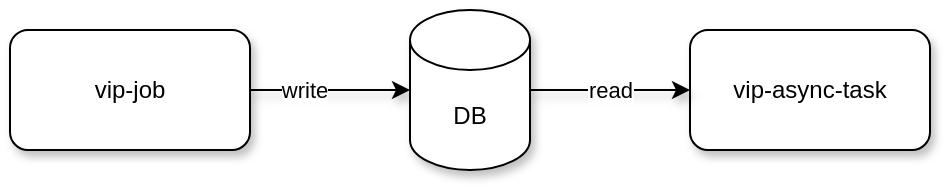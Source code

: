 <mxfile version="14.1.8" type="github" pages="5">
  <diagram id="H9qWl8LRJetYy7X6ohde" name="Page-1">
    <mxGraphModel dx="1249" dy="520" grid="1" gridSize="10" guides="1" tooltips="1" connect="1" arrows="1" fold="1" page="1" pageScale="1" pageWidth="827" pageHeight="1169" math="0" shadow="0">
      <root>
        <mxCell id="i_S6I2KGw48YoNG-3xre-0" />
        <mxCell id="i_S6I2KGw48YoNG-3xre-1" parent="i_S6I2KGw48YoNG-3xre-0" />
        <mxCell id="i_S6I2KGw48YoNG-3xre-2" value="" style="edgeStyle=orthogonalEdgeStyle;rounded=0;orthogonalLoop=1;jettySize=auto;html=1;shadow=1;" edge="1" parent="i_S6I2KGw48YoNG-3xre-1" source="i_S6I2KGw48YoNG-3xre-4" target="i_S6I2KGw48YoNG-3xre-7">
          <mxGeometry relative="1" as="geometry" />
        </mxCell>
        <mxCell id="i_S6I2KGw48YoNG-3xre-3" value="write" style="edgeLabel;html=1;align=center;verticalAlign=middle;resizable=0;points=[];shadow=1;" vertex="1" connectable="0" parent="i_S6I2KGw48YoNG-3xre-2">
          <mxGeometry x="-0.339" relative="1" as="geometry">
            <mxPoint as="offset" />
          </mxGeometry>
        </mxCell>
        <mxCell id="i_S6I2KGw48YoNG-3xre-4" value="vip-job" style="rounded=1;whiteSpace=wrap;html=1;shadow=1;" vertex="1" parent="i_S6I2KGw48YoNG-3xre-1">
          <mxGeometry x="60" y="200" width="120" height="60" as="geometry" />
        </mxCell>
        <mxCell id="i_S6I2KGw48YoNG-3xre-5" value="vip-async-task" style="rounded=1;whiteSpace=wrap;html=1;shadow=1;" vertex="1" parent="i_S6I2KGw48YoNG-3xre-1">
          <mxGeometry x="400" y="200" width="120" height="60" as="geometry" />
        </mxCell>
        <mxCell id="i_S6I2KGw48YoNG-3xre-6" value="read" style="edgeStyle=orthogonalEdgeStyle;rounded=0;orthogonalLoop=1;jettySize=auto;html=1;shadow=1;" edge="1" parent="i_S6I2KGw48YoNG-3xre-1" source="i_S6I2KGw48YoNG-3xre-7" target="i_S6I2KGw48YoNG-3xre-5">
          <mxGeometry relative="1" as="geometry" />
        </mxCell>
        <mxCell id="i_S6I2KGw48YoNG-3xre-7" value="DB" style="shape=cylinder3;whiteSpace=wrap;html=1;boundedLbl=1;backgroundOutline=1;size=15;shadow=1;" vertex="1" parent="i_S6I2KGw48YoNG-3xre-1">
          <mxGeometry x="260" y="190" width="60" height="80" as="geometry" />
        </mxCell>
      </root>
    </mxGraphModel>
  </diagram>
  <diagram id="C5RBs43oDa-KdzZeNtuy" name="Page-2">
    <mxGraphModel dx="1249" dy="520" grid="1" gridSize="10" guides="1" tooltips="1" connect="1" arrows="1" fold="1" page="1" pageScale="1" pageWidth="827" pageHeight="1169" math="0" shadow="0">
      <root>
        <mxCell id="WIyWlLk6GJQsqaUBKTNV-0" />
        <mxCell id="WIyWlLk6GJQsqaUBKTNV-1" parent="WIyWlLk6GJQsqaUBKTNV-0" />
        <mxCell id="_gw4T7FBcAF71q5ikxwi-28" value="" style="rounded=0;whiteSpace=wrap;html=1;shadow=1;" vertex="1" parent="WIyWlLk6GJQsqaUBKTNV-1">
          <mxGeometry x="330" y="410" width="120" height="60" as="geometry" />
        </mxCell>
        <mxCell id="_gw4T7FBcAF71q5ikxwi-25" value="" style="shape=parallelogram;perimeter=parallelogramPerimeter;whiteSpace=wrap;html=1;fixedSize=1;shadow=1;" vertex="1" parent="WIyWlLk6GJQsqaUBKTNV-1">
          <mxGeometry x="330" y="100" width="120" height="60" as="geometry" />
        </mxCell>
        <mxCell id="_gw4T7FBcAF71q5ikxwi-18" style="edgeStyle=orthogonalEdgeStyle;rounded=0;orthogonalLoop=1;jettySize=auto;html=1;entryX=0.5;entryY=0;entryDx=0;entryDy=0;entryPerimeter=0;exitX=0.5;exitY=1;exitDx=0;exitDy=0;shadow=1;" edge="1" parent="WIyWlLk6GJQsqaUBKTNV-1" source="_gw4T7FBcAF71q5ikxwi-13" target="_gw4T7FBcAF71q5ikxwi-15">
          <mxGeometry relative="1" as="geometry" />
        </mxCell>
        <mxCell id="_gw4T7FBcAF71q5ikxwi-29" value="produce" style="edgeLabel;html=1;align=center;verticalAlign=middle;resizable=0;points=[];shadow=1;" vertex="1" connectable="0" parent="_gw4T7FBcAF71q5ikxwi-18">
          <mxGeometry x="-0.265" y="-1" relative="1" as="geometry">
            <mxPoint as="offset" />
          </mxGeometry>
        </mxCell>
        <mxCell id="PSVRd-ZREU_d1xW748J7-1" style="edgeStyle=orthogonalEdgeStyle;rounded=0;orthogonalLoop=1;jettySize=auto;html=1;entryX=0;entryY=0.5;entryDx=0;entryDy=0;entryPerimeter=0;shadow=1;" edge="1" parent="WIyWlLk6GJQsqaUBKTNV-1" source="_gw4T7FBcAF71q5ikxwi-13" target="PSVRd-ZREU_d1xW748J7-0">
          <mxGeometry relative="1" as="geometry" />
        </mxCell>
        <mxCell id="PSVRd-ZREU_d1xW748J7-2" value="read config" style="edgeLabel;html=1;align=center;verticalAlign=middle;resizable=0;points=[];shadow=1;" vertex="1" connectable="0" parent="PSVRd-ZREU_d1xW748J7-1">
          <mxGeometry x="0.236" y="-3" relative="1" as="geometry">
            <mxPoint as="offset" />
          </mxGeometry>
        </mxCell>
        <mxCell id="_gw4T7FBcAF71q5ikxwi-13" value="AutoRenewJob" style="shape=parallelogram;perimeter=parallelogramPerimeter;whiteSpace=wrap;html=1;fixedSize=1;shadow=1;" vertex="1" parent="WIyWlLk6GJQsqaUBKTNV-1">
          <mxGeometry x="350" y="120" width="120" height="60" as="geometry" />
        </mxCell>
        <mxCell id="_gw4T7FBcAF71q5ikxwi-23" value="consume" style="edgeStyle=orthogonalEdgeStyle;rounded=0;orthogonalLoop=1;jettySize=auto;html=1;exitX=0.5;exitY=1;exitDx=0;exitDy=0;exitPerimeter=0;entryX=0.5;entryY=0;entryDx=0;entryDy=0;shadow=1;" edge="1" parent="WIyWlLk6GJQsqaUBKTNV-1" source="_gw4T7FBcAF71q5ikxwi-15" target="_gw4T7FBcAF71q5ikxwi-27">
          <mxGeometry relative="1" as="geometry">
            <mxPoint x="410" y="390.0" as="targetPoint" />
          </mxGeometry>
        </mxCell>
        <mxCell id="_gw4T7FBcAF71q5ikxwi-15" value="RMQ" style="shape=cylinder3;whiteSpace=wrap;html=1;boundedLbl=1;backgroundOutline=1;size=15;shadow=1;" vertex="1" parent="WIyWlLk6GJQsqaUBKTNV-1">
          <mxGeometry x="360" y="250" width="100" height="80" as="geometry" />
        </mxCell>
        <mxCell id="_gw4T7FBcAF71q5ikxwi-22" value="message&lt;br&gt;{id、type、data}" style="shape=document;whiteSpace=wrap;html=1;boundedLbl=1;shadow=1;" vertex="1" parent="WIyWlLk6GJQsqaUBKTNV-1">
          <mxGeometry x="140" y="250" width="140" height="80" as="geometry" />
        </mxCell>
        <mxCell id="PSVRd-ZREU_d1xW748J7-3" style="edgeStyle=orthogonalEdgeStyle;rounded=0;orthogonalLoop=1;jettySize=auto;html=1;entryX=0.5;entryY=1;entryDx=0;entryDy=0;entryPerimeter=0;shadow=1;" edge="1" parent="WIyWlLk6GJQsqaUBKTNV-1" source="_gw4T7FBcAF71q5ikxwi-27" target="PSVRd-ZREU_d1xW748J7-0">
          <mxGeometry relative="1" as="geometry" />
        </mxCell>
        <mxCell id="_gw4T7FBcAF71q5ikxwi-27" value="&lt;span&gt;AutoRenewConsumer&lt;/span&gt;" style="rounded=0;whiteSpace=wrap;html=1;shadow=1;" vertex="1" parent="WIyWlLk6GJQsqaUBKTNV-1">
          <mxGeometry x="350" y="390" width="120" height="60" as="geometry" />
        </mxCell>
        <mxCell id="PSVRd-ZREU_d1xW748J7-0" value="DB" style="shape=cylinder3;whiteSpace=wrap;html=1;boundedLbl=1;backgroundOutline=1;size=15;shadow=1;" vertex="1" parent="WIyWlLk6GJQsqaUBKTNV-1">
          <mxGeometry x="580" y="110" width="60" height="80" as="geometry" />
        </mxCell>
      </root>
    </mxGraphModel>
  </diagram>
  <diagram id="yagzf1TnHyN9wyIHIooJ" name="Page-3">
    <mxGraphModel dx="1499" dy="624" grid="1" gridSize="10" guides="1" tooltips="1" connect="1" arrows="1" fold="1" page="1" pageScale="1" pageWidth="827" pageHeight="1169" math="0" shadow="0">
      <root>
        <mxCell id="FEUMVkMEu-WrFCvZQM4a-0" />
        <mxCell id="FEUMVkMEu-WrFCvZQM4a-1" parent="FEUMVkMEu-WrFCvZQM4a-0" />
        <mxCell id="I2ShjsBsBodH7ehsXeIA-2" value="" style="edgeStyle=orthogonalEdgeStyle;rounded=0;orthogonalLoop=1;jettySize=auto;html=1;entryX=0.5;entryY=0;entryDx=0;entryDy=0;shadow=1;" edge="1" parent="FEUMVkMEu-WrFCvZQM4a-1" source="I2ShjsBsBodH7ehsXeIA-0" target="DK0cdMqG_rclkaFEUeQZ-0">
          <mxGeometry relative="1" as="geometry" />
        </mxCell>
        <mxCell id="I2ShjsBsBodH7ehsXeIA-0" value="start" style="strokeWidth=2;html=1;shape=mxgraph.flowchart.start_1;whiteSpace=wrap;shadow=1;" vertex="1" parent="FEUMVkMEu-WrFCvZQM4a-1">
          <mxGeometry x="631" y="77" width="72" height="30" as="geometry" />
        </mxCell>
        <mxCell id="41rbAn2SMDF2DWt5zt-J-13" style="edgeStyle=orthogonalEdgeStyle;rounded=0;orthogonalLoop=1;jettySize=auto;html=1;entryX=0;entryY=0.75;entryDx=0;entryDy=0;fontSize=12;fontColor=#000000;exitX=0.5;exitY=1;exitDx=0;exitDy=0;shadow=1;" edge="1" parent="FEUMVkMEu-WrFCvZQM4a-1" source="LK3eZ1tqnNF5GHP6GT8g-4" target="DK0cdMqG_rclkaFEUeQZ-10">
          <mxGeometry relative="1" as="geometry" />
        </mxCell>
        <mxCell id="41rbAn2SMDF2DWt5zt-J-16" value="next_renew_time + 1d" style="edgeLabel;html=1;align=center;verticalAlign=middle;resizable=0;points=[];fontSize=12;fontColor=#000000;" vertex="1" connectable="0" parent="41rbAn2SMDF2DWt5zt-J-13">
          <mxGeometry x="0.431" relative="1" as="geometry">
            <mxPoint as="offset" />
          </mxGeometry>
        </mxCell>
        <mxCell id="LK3eZ1tqnNF5GHP6GT8g-4" value="免费订单" style="whiteSpace=wrap;html=1;strokeWidth=1;shadow=1;" vertex="1" parent="FEUMVkMEu-WrFCvZQM4a-1">
          <mxGeometry x="10" y="430" width="120" height="60" as="geometry" />
        </mxCell>
        <mxCell id="LK3eZ1tqnNF5GHP6GT8g-9" value="宽限期" style="edgeStyle=orthogonalEdgeStyle;rounded=0;orthogonalLoop=1;jettySize=auto;html=1;exitX=0;exitY=0.5;exitDx=0;exitDy=0;entryX=0.5;entryY=0;entryDx=0;entryDy=0;shadow=1;" edge="1" parent="FEUMVkMEu-WrFCvZQM4a-1" source="DK0cdMqG_rclkaFEUeQZ-1" target="41rbAn2SMDF2DWt5zt-J-3">
          <mxGeometry relative="1" as="geometry">
            <mxPoint x="180" y="270" as="targetPoint" />
          </mxGeometry>
        </mxCell>
        <mxCell id="LK3eZ1tqnNF5GHP6GT8g-12" value="无效" style="edgeStyle=orthogonalEdgeStyle;rounded=0;orthogonalLoop=1;jettySize=auto;html=1;exitX=0.5;exitY=1;exitDx=0;exitDy=0;entryX=0.5;entryY=0;entryDx=0;entryDy=0;shadow=1;" edge="1" parent="FEUMVkMEu-WrFCvZQM4a-1" source="DK0cdMqG_rclkaFEUeQZ-1" target="DK0cdMqG_rclkaFEUeQZ-8">
          <mxGeometry relative="1" as="geometry">
            <mxPoint x="580" y="290" as="sourcePoint" />
          </mxGeometry>
        </mxCell>
        <mxCell id="LK3eZ1tqnNF5GHP6GT8g-15" style="edgeStyle=orthogonalEdgeStyle;rounded=0;orthogonalLoop=1;jettySize=auto;html=1;entryX=1;entryY=0.5;entryDx=0;entryDy=0;exitX=0.5;exitY=1;exitDx=0;exitDy=0;shadow=1;" edge="1" parent="FEUMVkMEu-WrFCvZQM4a-1" source="LK3eZ1tqnNF5GHP6GT8g-11" target="DK0cdMqG_rclkaFEUeQZ-10">
          <mxGeometry relative="1" as="geometry" />
        </mxCell>
        <mxCell id="41rbAn2SMDF2DWt5zt-J-15" value="next_renew_time + 1m" style="edgeLabel;html=1;align=center;verticalAlign=middle;resizable=0;points=[];fontSize=12;fontColor=#000000;" vertex="1" connectable="0" parent="LK3eZ1tqnNF5GHP6GT8g-15">
          <mxGeometry x="0.084" y="1" relative="1" as="geometry">
            <mxPoint x="14.67" y="-51" as="offset" />
          </mxGeometry>
        </mxCell>
        <mxCell id="LK3eZ1tqnNF5GHP6GT8g-11" value="代扣订单" style="whiteSpace=wrap;html=1;shadow=1;" vertex="1" parent="FEUMVkMEu-WrFCvZQM4a-1">
          <mxGeometry x="500" y="430" width="120" height="60" as="geometry" />
        </mxCell>
        <mxCell id="LK3eZ1tqnNF5GHP6GT8g-16" value="end" style="ellipse;whiteSpace=wrap;html=1;strokeWidth=2;shadow=1;" vertex="1" parent="FEUMVkMEu-WrFCvZQM4a-1">
          <mxGeometry x="632" y="680" width="70" height="27.5" as="geometry" />
        </mxCell>
        <mxCell id="LK3eZ1tqnNF5GHP6GT8g-18" value="" style="endArrow=none;dashed=1;html=1;exitX=1;exitY=0.5;exitDx=0;exitDy=0;entryX=0;entryY=0.5;entryDx=0;entryDy=0;" edge="1" parent="FEUMVkMEu-WrFCvZQM4a-1" target="LK3eZ1tqnNF5GHP6GT8g-19">
          <mxGeometry width="50" height="50" relative="1" as="geometry">
            <mxPoint x="245" y="160" as="sourcePoint" />
            <mxPoint x="380" y="160" as="targetPoint" />
          </mxGeometry>
        </mxCell>
        <mxCell id="LK3eZ1tqnNF5GHP6GT8g-21" value="" style="edgeStyle=orthogonalEdgeStyle;rounded=0;orthogonalLoop=1;jettySize=auto;html=1;" edge="1" parent="FEUMVkMEu-WrFCvZQM4a-1" target="LK3eZ1tqnNF5GHP6GT8g-20">
          <mxGeometry relative="1" as="geometry">
            <mxPoint x="500" y="190" as="sourcePoint" />
          </mxGeometry>
        </mxCell>
        <mxCell id="LK3eZ1tqnNF5GHP6GT8g-23" value="" style="edgeStyle=orthogonalEdgeStyle;rounded=0;orthogonalLoop=1;jettySize=auto;html=1;" edge="1" parent="FEUMVkMEu-WrFCvZQM4a-1" target="LK3eZ1tqnNF5GHP6GT8g-22">
          <mxGeometry relative="1" as="geometry">
            <mxPoint x="500" y="290" as="sourcePoint" />
          </mxGeometry>
        </mxCell>
        <mxCell id="DK0cdMqG_rclkaFEUeQZ-2" value="否" style="edgeStyle=orthogonalEdgeStyle;rounded=0;orthogonalLoop=1;jettySize=auto;html=1;shadow=1;" edge="1" parent="FEUMVkMEu-WrFCvZQM4a-1" source="DK0cdMqG_rclkaFEUeQZ-0" target="DK0cdMqG_rclkaFEUeQZ-1">
          <mxGeometry relative="1" as="geometry" />
        </mxCell>
        <mxCell id="DK0cdMqG_rclkaFEUeQZ-5" value="是" style="edgeStyle=orthogonalEdgeStyle;rounded=0;orthogonalLoop=1;jettySize=auto;html=1;shadow=1;" edge="1" parent="FEUMVkMEu-WrFCvZQM4a-1" source="DK0cdMqG_rclkaFEUeQZ-0" target="LK3eZ1tqnNF5GHP6GT8g-16">
          <mxGeometry relative="1" as="geometry" />
        </mxCell>
        <mxCell id="DK0cdMqG_rclkaFEUeQZ-0" value="重复续费？" style="rhombus;whiteSpace=wrap;html=1;shadow=1;" vertex="1" parent="FEUMVkMEu-WrFCvZQM4a-1">
          <mxGeometry x="627" y="140" width="80" height="80" as="geometry" />
        </mxCell>
        <mxCell id="DK0cdMqG_rclkaFEUeQZ-4" value="有效" style="edgeStyle=orthogonalEdgeStyle;rounded=0;orthogonalLoop=1;jettySize=auto;html=1;entryX=0.5;entryY=0;entryDx=0;entryDy=0;shadow=1;" edge="1" parent="FEUMVkMEu-WrFCvZQM4a-1" source="DK0cdMqG_rclkaFEUeQZ-1" target="LK3eZ1tqnNF5GHP6GT8g-11">
          <mxGeometry relative="1" as="geometry">
            <mxPoint x="250" y="440" as="targetPoint" />
          </mxGeometry>
        </mxCell>
        <mxCell id="DK0cdMqG_rclkaFEUeQZ-1" value="合作方续费状态" style="rhombus;whiteSpace=wrap;html=1;shadow=1;" vertex="1" parent="FEUMVkMEu-WrFCvZQM4a-1">
          <mxGeometry x="340" y="230" width="80" height="80" as="geometry" />
        </mxCell>
        <mxCell id="41rbAn2SMDF2DWt5zt-J-2" value="renew_status=0" style="edgeStyle=orthogonalEdgeStyle;rounded=0;orthogonalLoop=1;jettySize=auto;html=1;entryX=0.5;entryY=0;entryDx=0;entryDy=0;fontSize=12;fontColor=#000000;exitX=0.5;exitY=1;exitDx=0;exitDy=0;shadow=1;" edge="1" parent="FEUMVkMEu-WrFCvZQM4a-1" source="DK0cdMqG_rclkaFEUeQZ-8" target="DK0cdMqG_rclkaFEUeQZ-10">
          <mxGeometry relative="1" as="geometry" />
        </mxCell>
        <mxCell id="DK0cdMqG_rclkaFEUeQZ-8" value="同步取消续费" style="rounded=0;whiteSpace=wrap;html=1;shadow=1;" vertex="1" parent="FEUMVkMEu-WrFCvZQM4a-1">
          <mxGeometry x="320" y="430" width="120" height="60" as="geometry" />
        </mxCell>
        <mxCell id="41rbAn2SMDF2DWt5zt-J-1" style="edgeStyle=orthogonalEdgeStyle;rounded=0;orthogonalLoop=1;jettySize=auto;html=1;fontSize=12;fontColor=#000000;entryX=0;entryY=0.5;entryDx=0;entryDy=0;exitX=0.5;exitY=1;exitDx=0;exitDy=0;shadow=1;" edge="1" parent="FEUMVkMEu-WrFCvZQM4a-1" source="DK0cdMqG_rclkaFEUeQZ-10" target="LK3eZ1tqnNF5GHP6GT8g-16">
          <mxGeometry relative="1" as="geometry">
            <mxPoint x="630" y="493.75" as="targetPoint" />
          </mxGeometry>
        </mxCell>
        <mxCell id="DK0cdMqG_rclkaFEUeQZ-10" value="更新用户续费信息" style="whiteSpace=wrap;html=1;shadow=1;" vertex="1" parent="FEUMVkMEu-WrFCvZQM4a-1">
          <mxGeometry x="320" y="570" width="120" height="60" as="geometry" />
        </mxCell>
        <mxCell id="41rbAn2SMDF2DWt5zt-J-4" style="edgeStyle=orthogonalEdgeStyle;rounded=0;orthogonalLoop=1;jettySize=auto;html=1;entryX=0.5;entryY=0;entryDx=0;entryDy=0;fontSize=12;fontColor=#000000;shadow=1;" edge="1" parent="FEUMVkMEu-WrFCvZQM4a-1" source="41rbAn2SMDF2DWt5zt-J-3" target="LK3eZ1tqnNF5GHP6GT8g-4">
          <mxGeometry relative="1" as="geometry" />
        </mxCell>
        <mxCell id="41rbAn2SMDF2DWt5zt-J-5" value="否" style="edgeLabel;html=1;align=center;verticalAlign=middle;resizable=0;points=[];fontSize=12;fontColor=#000000;shadow=1;" vertex="1" connectable="0" parent="41rbAn2SMDF2DWt5zt-J-4">
          <mxGeometry x="-0.25" y="1" relative="1" as="geometry">
            <mxPoint as="offset" />
          </mxGeometry>
        </mxCell>
        <mxCell id="41rbAn2SMDF2DWt5zt-J-14" value="是" style="edgeStyle=orthogonalEdgeStyle;rounded=0;orthogonalLoop=1;jettySize=auto;html=1;entryX=0.5;entryY=0;entryDx=0;entryDy=0;shadow=1;fontSize=12;fontColor=#000000;" edge="1" parent="FEUMVkMEu-WrFCvZQM4a-1" source="41rbAn2SMDF2DWt5zt-J-3" target="41rbAn2SMDF2DWt5zt-J-9">
          <mxGeometry relative="1" as="geometry" />
        </mxCell>
        <mxCell id="41rbAn2SMDF2DWt5zt-J-3" value="是否生成宽限期订单" style="rhombus;whiteSpace=wrap;html=1;strokeWidth=1;fontSize=12;fontColor=#000000;align=center;shadow=1;" vertex="1" parent="FEUMVkMEu-WrFCvZQM4a-1">
          <mxGeometry x="190" y="300" width="80" height="80" as="geometry" />
        </mxCell>
        <mxCell id="41rbAn2SMDF2DWt5zt-J-10" value="是" style="edgeStyle=orthogonalEdgeStyle;rounded=0;orthogonalLoop=1;jettySize=auto;html=1;exitX=1;exitY=0.5;exitDx=0;exitDy=0;entryX=0;entryY=0.5;entryDx=0;entryDy=0;fontSize=12;fontColor=#000000;shadow=1;" edge="1" parent="FEUMVkMEu-WrFCvZQM4a-1" source="41rbAn2SMDF2DWt5zt-J-9" target="DK0cdMqG_rclkaFEUeQZ-8">
          <mxGeometry relative="1" as="geometry" />
        </mxCell>
        <mxCell id="41rbAn2SMDF2DWt5zt-J-18" style="edgeStyle=orthogonalEdgeStyle;rounded=0;orthogonalLoop=1;jettySize=auto;html=1;exitX=0.5;exitY=1;exitDx=0;exitDy=0;entryX=0;entryY=0.25;entryDx=0;entryDy=0;shadow=1;fontSize=12;fontColor=#000000;" edge="1" parent="FEUMVkMEu-WrFCvZQM4a-1" source="41rbAn2SMDF2DWt5zt-J-9" target="DK0cdMqG_rclkaFEUeQZ-10">
          <mxGeometry relative="1" as="geometry" />
        </mxCell>
        <mxCell id="41rbAn2SMDF2DWt5zt-J-19" value="否&lt;br&gt;next_renew_time + 1d" style="edgeLabel;html=1;align=center;verticalAlign=middle;resizable=0;points=[];fontSize=12;fontColor=#000000;" vertex="1" connectable="0" parent="41rbAn2SMDF2DWt5zt-J-18">
          <mxGeometry x="-0.246" y="1" relative="1" as="geometry">
            <mxPoint x="-1" y="-16" as="offset" />
          </mxGeometry>
        </mxCell>
        <mxCell id="41rbAn2SMDF2DWt5zt-J-9" value="是否超过宽限期" style="rhombus;whiteSpace=wrap;html=1;strokeWidth=1;fontSize=12;fontColor=#000000;align=center;shadow=1;" vertex="1" parent="FEUMVkMEu-WrFCvZQM4a-1">
          <mxGeometry x="190" y="420" width="80" height="80" as="geometry" />
        </mxCell>
      </root>
    </mxGraphModel>
  </diagram>
  <diagram id="qdo-rfmgq2RUTje42Gof" name="Page-4">
    <mxGraphModel dx="1499" dy="637" grid="1" gridSize="10" guides="1" tooltips="1" connect="1" arrows="1" fold="1" page="1" pageScale="1" pageWidth="827" pageHeight="1169" math="0" shadow="0">
      <root>
        <mxCell id="52ajsv6EbfJxp2okRp4H-0" />
        <mxCell id="52ajsv6EbfJxp2okRp4H-1" parent="52ajsv6EbfJxp2okRp4H-0" />
        <mxCell id="xL3EzoIv5fenH6En8Fnc-5" value="" style="endArrow=none;dashed=1;html=1;" edge="1" parent="52ajsv6EbfJxp2okRp4H-1">
          <mxGeometry width="50" height="50" relative="1" as="geometry">
            <mxPoint x="200" y="159.67" as="sourcePoint" />
            <mxPoint x="580" y="160" as="targetPoint" />
          </mxGeometry>
        </mxCell>
        <mxCell id="66jTGVulMH6QejAeEHAw-0" value="合作方" style="rounded=0;whiteSpace=wrap;html=1;strokeWidth=1;" vertex="1" parent="52ajsv6EbfJxp2okRp4H-1">
          <mxGeometry x="357.0" y="40" width="66" height="240" as="geometry" />
        </mxCell>
        <mxCell id="66jTGVulMH6QejAeEHAw-1" value="" style="shape=flexArrow;endArrow=classic;html=1;" edge="1" parent="52ajsv6EbfJxp2okRp4H-1">
          <mxGeometry width="50" height="50" relative="1" as="geometry">
            <mxPoint x="247.0" y="100" as="sourcePoint" />
            <mxPoint x="357.0" y="100" as="targetPoint" />
          </mxGeometry>
        </mxCell>
        <mxCell id="66jTGVulMH6QejAeEHAw-2" value="renew&lt;br&gt;job" style="edgeLabel;html=1;align=center;verticalAlign=middle;resizable=0;points=[];" vertex="1" connectable="0" parent="66jTGVulMH6QejAeEHAw-1">
          <mxGeometry x="0.333" y="-2" relative="1" as="geometry">
            <mxPoint x="-23.33" y="-2" as="offset" />
          </mxGeometry>
        </mxCell>
        <mxCell id="66jTGVulMH6QejAeEHAw-3" value="" style="shape=flexArrow;endArrow=classic;html=1;" edge="1" parent="52ajsv6EbfJxp2okRp4H-1">
          <mxGeometry width="50" height="50" relative="1" as="geometry">
            <mxPoint x="247.0" y="220" as="sourcePoint" />
            <mxPoint x="357.0" y="220" as="targetPoint" />
          </mxGeometry>
        </mxCell>
        <mxCell id="66jTGVulMH6QejAeEHAw-4" value="check&lt;br&gt;job" style="edgeLabel;html=1;align=center;verticalAlign=middle;resizable=0;points=[];" vertex="1" connectable="0" parent="66jTGVulMH6QejAeEHAw-3">
          <mxGeometry x="0.333" y="-2" relative="1" as="geometry">
            <mxPoint x="-23.33" y="-2" as="offset" />
          </mxGeometry>
        </mxCell>
        <mxCell id="xL3EzoIv5fenH6En8Fnc-0" value="" style="shape=flexArrow;endArrow=classic;html=1;" edge="1" parent="52ajsv6EbfJxp2okRp4H-1">
          <mxGeometry width="50" height="50" relative="1" as="geometry">
            <mxPoint x="423.0" y="100" as="sourcePoint" />
            <mxPoint x="533" y="100" as="targetPoint" />
          </mxGeometry>
        </mxCell>
        <mxCell id="xL3EzoIv5fenH6En8Fnc-1" value="权益续订&lt;br&gt;or&lt;br&gt;取消续费" style="edgeLabel;html=1;align=center;verticalAlign=middle;resizable=0;points=[];" vertex="1" connectable="0" parent="xL3EzoIv5fenH6En8Fnc-0">
          <mxGeometry x="0.333" y="-2" relative="1" as="geometry">
            <mxPoint x="-23.33" as="offset" />
          </mxGeometry>
        </mxCell>
        <mxCell id="xL3EzoIv5fenH6En8Fnc-2" value="" style="shape=flexArrow;endArrow=classic;html=1;" edge="1" parent="52ajsv6EbfJxp2okRp4H-1">
          <mxGeometry width="50" height="50" relative="1" as="geometry">
            <mxPoint x="423.0" y="220" as="sourcePoint" />
            <mxPoint x="533" y="220" as="targetPoint" />
          </mxGeometry>
        </mxCell>
        <mxCell id="xL3EzoIv5fenH6En8Fnc-3" value="取消续费&lt;br&gt;and&lt;br&gt;回收权益" style="edgeLabel;html=1;align=center;verticalAlign=middle;resizable=0;points=[];" vertex="1" connectable="0" parent="xL3EzoIv5fenH6En8Fnc-2">
          <mxGeometry x="0.333" y="-2" relative="1" as="geometry">
            <mxPoint x="-23.33" as="offset" />
          </mxGeometry>
        </mxCell>
        <mxCell id="WRqOJJl0GwS2E_yZ-0y_-0" value="" style="shape=flexArrow;endArrow=classic;html=1;" edge="1" parent="52ajsv6EbfJxp2okRp4H-1">
          <mxGeometry width="50" height="50" relative="1" as="geometry">
            <mxPoint x="90" y="470.85" as="sourcePoint" />
            <mxPoint x="810" y="471.25" as="targetPoint" />
          </mxGeometry>
        </mxCell>
        <mxCell id="WRqOJJl0GwS2E_yZ-0y_-1" value="" style="shape=flexArrow;endArrow=classic;html=1;" edge="1" parent="52ajsv6EbfJxp2okRp4H-1">
          <mxGeometry width="50" height="50" relative="1" as="geometry">
            <mxPoint x="90" y="574.1" as="sourcePoint" />
            <mxPoint x="810" y="574.5" as="targetPoint" />
          </mxGeometry>
        </mxCell>
        <mxCell id="WRqOJJl0GwS2E_yZ-0y_-2" value="爱奇艺" style="text;html=1;strokeColor=none;fillColor=none;align=center;verticalAlign=middle;whiteSpace=wrap;rounded=0;" vertex="1" parent="52ajsv6EbfJxp2okRp4H-1">
          <mxGeometry x="30" y="461.25" width="40" height="20" as="geometry" />
        </mxCell>
        <mxCell id="WRqOJJl0GwS2E_yZ-0y_-3" value="合作方" style="text;html=1;strokeColor=none;fillColor=none;align=center;verticalAlign=middle;whiteSpace=wrap;rounded=0;" vertex="1" parent="52ajsv6EbfJxp2okRp4H-1">
          <mxGeometry x="30" y="564.5" width="40" height="20" as="geometry" />
        </mxCell>
        <mxCell id="WRqOJJl0GwS2E_yZ-0y_-5" value="" style="endArrow=classic;html=1;dashed=1;" edge="1" parent="52ajsv6EbfJxp2okRp4H-1">
          <mxGeometry width="50" height="50" relative="1" as="geometry">
            <mxPoint x="130" y="560" as="sourcePoint" />
            <mxPoint x="130" y="481.25" as="targetPoint" />
          </mxGeometry>
        </mxCell>
        <mxCell id="WRqOJJl0GwS2E_yZ-0y_-6" value="&lt;span style=&quot;font-size: 12px ; background-color: rgb(248 , 249 , 250)&quot;&gt;2021.3.1&lt;br&gt;开通自动续费&lt;/span&gt;" style="edgeLabel;html=1;align=center;verticalAlign=middle;resizable=0;points=[];" vertex="1" connectable="0" parent="WRqOJJl0GwS2E_yZ-0y_-5">
          <mxGeometry x="0.153" y="2" relative="1" as="geometry">
            <mxPoint y="5.6" as="offset" />
          </mxGeometry>
        </mxCell>
        <mxCell id="WRqOJJl0GwS2E_yZ-0y_-7" value="" style="endArrow=classic;html=1;dashed=1;" edge="1" parent="52ajsv6EbfJxp2okRp4H-1">
          <mxGeometry width="50" height="50" relative="1" as="geometry">
            <mxPoint x="371" y="481.25" as="sourcePoint" />
            <mxPoint x="371" y="560" as="targetPoint" />
          </mxGeometry>
        </mxCell>
        <mxCell id="WRqOJJl0GwS2E_yZ-0y_-8" value="&lt;span style=&quot;font-size: 12px ; background-color: rgb(248 , 249 , 250)&quot;&gt;3.31&lt;br&gt;&lt;/span&gt;" style="edgeLabel;html=1;align=center;verticalAlign=middle;resizable=0;points=[];" vertex="1" connectable="0" parent="WRqOJJl0GwS2E_yZ-0y_-7">
          <mxGeometry x="0.153" y="2" relative="1" as="geometry">
            <mxPoint as="offset" />
          </mxGeometry>
        </mxCell>
        <mxCell id="WRqOJJl0GwS2E_yZ-0y_-9" value="&lt;font style=&quot;font-size: 12px&quot;&gt;&lt;b&gt;说明：&lt;/b&gt;&lt;br style=&quot;font-size: 11px&quot;&gt;合作方需在到期前1+n天返回有效、无效、宽限期3种状态，&lt;br&gt;&lt;br style=&quot;font-size: 11px&quot;&gt;1）有效，直接续费，权益顺延（4.1~5.1），并在4.30继续同步&lt;br&gt;&lt;br style=&quot;font-size: 11px&quot;&gt;2）无效，取消续费，权益在4.1终止&lt;br&gt;&lt;br style=&quot;font-size: 11px&quot;&gt;3）宽限期，权益顺延n天（可配置），并在第二天继续重试，宽限期期间若返回有效，则顺延权益（4.n~5.n）；若返回无效，则取消续费，权益在4.n终止；若返回宽限期，继续第二天重试&lt;br&gt;&lt;br&gt;合作方B会在到期前1+n天返回有效、无效2种状态，&lt;br&gt;&lt;br&gt;&lt;/font&gt;" style="text;html=1;strokeColor=none;fillColor=none;align=left;verticalAlign=top;whiteSpace=wrap;rounded=0;fontColor=#EA6B66;" vertex="1" parent="52ajsv6EbfJxp2okRp4H-1">
          <mxGeometry x="160" y="600" width="440" height="240" as="geometry" />
        </mxCell>
        <mxCell id="WRqOJJl0GwS2E_yZ-0y_-10" value="" style="endArrow=classic;html=1;dashed=1;" edge="1" parent="52ajsv6EbfJxp2okRp4H-1">
          <mxGeometry width="50" height="50" relative="1" as="geometry">
            <mxPoint x="410" y="481.25" as="sourcePoint" />
            <mxPoint x="410" y="560" as="targetPoint" />
          </mxGeometry>
        </mxCell>
        <mxCell id="WRqOJJl0GwS2E_yZ-0y_-11" value="4.1" style="edgeLabel;html=1;align=center;verticalAlign=middle;resizable=0;points=[];" vertex="1" connectable="0" parent="WRqOJJl0GwS2E_yZ-0y_-10">
          <mxGeometry x="0.153" y="2" relative="1" as="geometry">
            <mxPoint as="offset" />
          </mxGeometry>
        </mxCell>
        <mxCell id="WRqOJJl0GwS2E_yZ-0y_-12" value="" style="endArrow=classic;html=1;dashed=1;" edge="1" parent="52ajsv6EbfJxp2okRp4H-1">
          <mxGeometry width="50" height="50" relative="1" as="geometry">
            <mxPoint x="450" y="481.25" as="sourcePoint" />
            <mxPoint x="450" y="560" as="targetPoint" />
          </mxGeometry>
        </mxCell>
        <mxCell id="WRqOJJl0GwS2E_yZ-0y_-13" value="&lt;span style=&quot;font-size: 12px ; background-color: rgb(248 , 249 , 250)&quot;&gt;4.2&lt;br&gt;&lt;/span&gt;" style="edgeLabel;html=1;align=center;verticalAlign=middle;resizable=0;points=[];" vertex="1" connectable="0" parent="WRqOJJl0GwS2E_yZ-0y_-12">
          <mxGeometry x="0.153" y="2" relative="1" as="geometry">
            <mxPoint as="offset" />
          </mxGeometry>
        </mxCell>
        <mxCell id="WRqOJJl0GwS2E_yZ-0y_-14" value="" style="endArrow=classic;html=1;dashed=1;" edge="1" parent="52ajsv6EbfJxp2okRp4H-1">
          <mxGeometry width="50" height="50" relative="1" as="geometry">
            <mxPoint x="490" y="481.25" as="sourcePoint" />
            <mxPoint x="490" y="560" as="targetPoint" />
          </mxGeometry>
        </mxCell>
        <mxCell id="WRqOJJl0GwS2E_yZ-0y_-15" value="&lt;span style=&quot;font-size: 12px ; background-color: rgb(248 , 249 , 250)&quot;&gt;4.3&lt;br&gt;&lt;/span&gt;" style="edgeLabel;html=1;align=center;verticalAlign=middle;resizable=0;points=[];" vertex="1" connectable="0" parent="WRqOJJl0GwS2E_yZ-0y_-14">
          <mxGeometry x="0.153" y="2" relative="1" as="geometry">
            <mxPoint as="offset" />
          </mxGeometry>
        </mxCell>
        <mxCell id="WRqOJJl0GwS2E_yZ-0y_-16" value="" style="endArrow=classic;html=1;dashed=1;" edge="1" parent="52ajsv6EbfJxp2okRp4H-1">
          <mxGeometry width="50" height="50" relative="1" as="geometry">
            <mxPoint x="530" y="481.25" as="sourcePoint" />
            <mxPoint x="530" y="560" as="targetPoint" />
          </mxGeometry>
        </mxCell>
        <mxCell id="WRqOJJl0GwS2E_yZ-0y_-17" value="&lt;span style=&quot;font-size: 12px ; background-color: rgb(248 , 249 , 250)&quot;&gt;4.4&lt;br&gt;&lt;/span&gt;" style="edgeLabel;html=1;align=center;verticalAlign=middle;resizable=0;points=[];" vertex="1" connectable="0" parent="WRqOJJl0GwS2E_yZ-0y_-16">
          <mxGeometry x="0.153" y="2" relative="1" as="geometry">
            <mxPoint as="offset" />
          </mxGeometry>
        </mxCell>
        <mxCell id="WRqOJJl0GwS2E_yZ-0y_-18" value="" style="shape=curlyBracket;whiteSpace=wrap;html=1;rounded=1;strokeWidth=1;fontColor=#EA6B66;align=left;rotation=90;" vertex="1" parent="52ajsv6EbfJxp2okRp4H-1">
          <mxGeometry x="256.25" y="310" width="20" height="272.5" as="geometry" />
        </mxCell>
        <mxCell id="WRqOJJl0GwS2E_yZ-0y_-19" value="" style="shape=curlyBracket;whiteSpace=wrap;html=1;rounded=1;strokeWidth=1;fontColor=#EA6B66;align=left;rotation=90;" vertex="1" parent="52ajsv6EbfJxp2okRp4H-1">
          <mxGeometry x="454.38" y="385.63" width="20" height="121.25" as="geometry" />
        </mxCell>
        <mxCell id="WRqOJJl0GwS2E_yZ-0y_-20" value="" style="shape=curlyBracket;whiteSpace=wrap;html=1;rounded=1;strokeWidth=1;fontColor=#EA6B66;align=left;rotation=90;" vertex="1" parent="52ajsv6EbfJxp2okRp4H-1">
          <mxGeometry x="638.92" y="322.35" width="20" height="247.82" as="geometry" />
        </mxCell>
        <mxCell id="WRqOJJl0GwS2E_yZ-0y_-21" value="" style="endArrow=classic;html=1;dashed=1;" edge="1" parent="52ajsv6EbfJxp2okRp4H-1">
          <mxGeometry width="50" height="50" relative="1" as="geometry">
            <mxPoint x="770" y="481.25" as="sourcePoint" />
            <mxPoint x="770" y="560" as="targetPoint" />
          </mxGeometry>
        </mxCell>
        <mxCell id="WRqOJJl0GwS2E_yZ-0y_-22" value="&lt;span style=&quot;font-size: 12px ; background-color: rgb(248 , 249 , 250)&quot;&gt;5.4&lt;br&gt;&lt;/span&gt;" style="edgeLabel;html=1;align=center;verticalAlign=middle;resizable=0;points=[];" vertex="1" connectable="0" parent="WRqOJJl0GwS2E_yZ-0y_-21">
          <mxGeometry x="0.153" y="2" relative="1" as="geometry">
            <mxPoint as="offset" />
          </mxGeometry>
        </mxCell>
        <mxCell id="WRqOJJl0GwS2E_yZ-0y_-23" value="签约3.1~4.1" style="text;html=1;strokeColor=none;fillColor=none;align=center;verticalAlign=middle;whiteSpace=wrap;rounded=0;" vertex="1" parent="52ajsv6EbfJxp2okRp4H-1">
          <mxGeometry x="223.13" y="411.25" width="86.25" height="20" as="geometry" />
        </mxCell>
        <mxCell id="WRqOJJl0GwS2E_yZ-0y_-24" value="宽限期4.1~4.4" style="text;html=1;strokeColor=none;fillColor=none;align=center;verticalAlign=middle;whiteSpace=wrap;rounded=0;" vertex="1" parent="52ajsv6EbfJxp2okRp4H-1">
          <mxGeometry x="421.26" y="411.25" width="86.25" height="20" as="geometry" />
        </mxCell>
        <mxCell id="WRqOJJl0GwS2E_yZ-0y_-25" value="续费4.4~5.4" style="text;html=1;strokeColor=none;fillColor=none;align=center;verticalAlign=middle;whiteSpace=wrap;rounded=0;" vertex="1" parent="52ajsv6EbfJxp2okRp4H-1">
          <mxGeometry x="605.8" y="411.25" width="86.25" height="20" as="geometry" />
        </mxCell>
      </root>
    </mxGraphModel>
  </diagram>
  <diagram id="Xd37JqZOIeDN7Qy_YbHw" name="Page-5">
    <mxGraphModel dx="1249" dy="520" grid="1" gridSize="10" guides="1" tooltips="1" connect="1" arrows="1" fold="1" page="1" pageScale="1" pageWidth="827" pageHeight="1169" math="0" shadow="0">
      <root>
        <mxCell id="rjYV3mx7PR6GvbU2GmID-0" />
        <mxCell id="rjYV3mx7PR6GvbU2GmID-1" parent="rjYV3mx7PR6GvbU2GmID-0" />
        <mxCell id="rjYV3mx7PR6GvbU2GmID-10" value="rule" style="rounded=1;whiteSpace=wrap;html=1;strokeWidth=1;fontColor=#000000;align=center;verticalAlign=bottom;shadow=1;" vertex="1" parent="rjYV3mx7PR6GvbU2GmID-1">
          <mxGeometry x="220" y="260" width="340" height="80" as="geometry" />
        </mxCell>
        <mxCell id="rjYV3mx7PR6GvbU2GmID-11" value="user" style="ellipse;whiteSpace=wrap;html=1;strokeWidth=1;fontColor=#000000;align=center;shadow=1;" vertex="1" parent="rjYV3mx7PR6GvbU2GmID-1">
          <mxGeometry x="240" y="280" width="80" height="40" as="geometry" />
        </mxCell>
        <mxCell id="rjYV3mx7PR6GvbU2GmID-14" value="partner" style="ellipse;whiteSpace=wrap;html=1;strokeWidth=1;fontColor=#000000;align=center;shadow=1;" vertex="1" parent="rjYV3mx7PR6GvbU2GmID-1">
          <mxGeometry x="350" y="280" width="80" height="40" as="geometry" />
        </mxCell>
        <mxCell id="rjYV3mx7PR6GvbU2GmID-15" value="product" style="ellipse;whiteSpace=wrap;html=1;strokeWidth=1;fontColor=#000000;align=center;shadow=1;" vertex="1" parent="rjYV3mx7PR6GvbU2GmID-1">
          <mxGeometry x="460" y="280" width="80" height="40" as="geometry" />
        </mxCell>
        <mxCell id="rjYV3mx7PR6GvbU2GmID-16" value="operation log" style="rounded=1;whiteSpace=wrap;html=1;strokeWidth=1;fontColor=#000000;align=center;shadow=1;" vertex="1" parent="rjYV3mx7PR6GvbU2GmID-1">
          <mxGeometry x="220" y="360" width="340" height="70" as="geometry" />
        </mxCell>
        <mxCell id="rjYV3mx7PR6GvbU2GmID-17" value="order" style="rounded=1;whiteSpace=wrap;html=1;strokeWidth=1;fontColor=#000000;align=center;shadow=1;" vertex="1" parent="rjYV3mx7PR6GvbU2GmID-1">
          <mxGeometry x="220" y="170" width="340" height="70" as="geometry" />
        </mxCell>
        <mxCell id="rjYV3mx7PR6GvbU2GmID-22" value="" style="group;shadow=1;" vertex="1" connectable="0" parent="rjYV3mx7PR6GvbU2GmID-1">
          <mxGeometry x="550" y="158.75" width="150" height="282.5" as="geometry" />
        </mxCell>
        <mxCell id="rjYV3mx7PR6GvbU2GmID-18" value="" style="strokeWidth=1;html=1;shape=mxgraph.flowchart.annotation_2;align=left;labelPosition=right;pointerEvents=1;fontColor=#000000;rotation=-180;fontSize=12;shadow=1;" vertex="1" parent="rjYV3mx7PR6GvbU2GmID-22">
          <mxGeometry width="50" height="282.5" as="geometry" />
        </mxCell>
        <mxCell id="rjYV3mx7PR6GvbU2GmID-21" value="renewal system" style="shape=tape;whiteSpace=wrap;html=1;strokeWidth=1;size=0.19;fontSize=12;fontColor=#000000;align=center;shadow=1;" vertex="1" parent="rjYV3mx7PR6GvbU2GmID-22">
          <mxGeometry x="50" y="108.75" width="100" height="65" as="geometry" />
        </mxCell>
      </root>
    </mxGraphModel>
  </diagram>
</mxfile>
